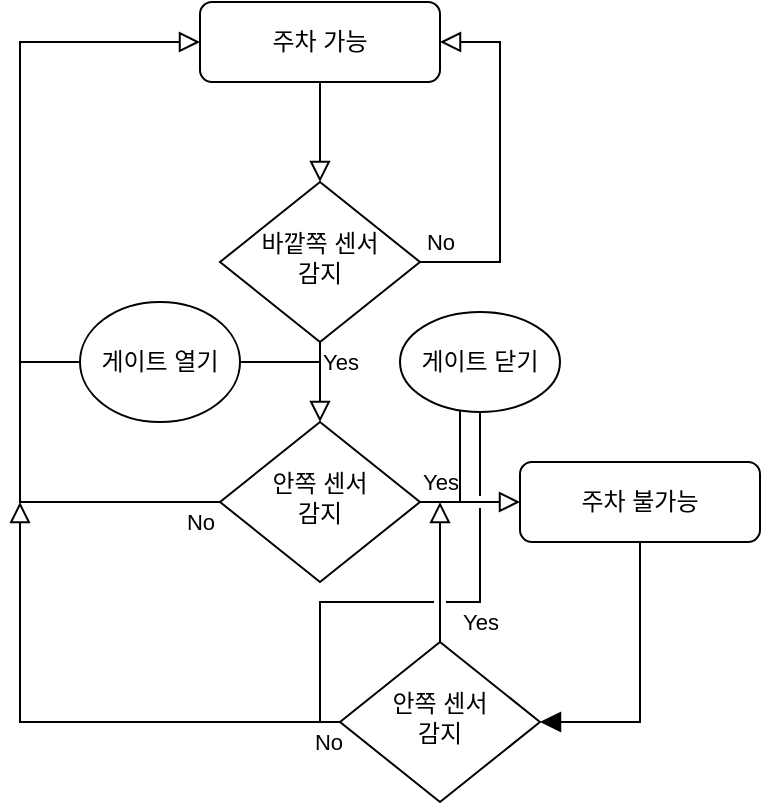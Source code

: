 <mxfile version="26.2.9">
  <diagram id="C5RBs43oDa-KdzZeNtuy" name="Page-1">
    <mxGraphModel dx="816" dy="451" grid="1" gridSize="10" guides="1" tooltips="1" connect="1" arrows="1" fold="1" page="1" pageScale="1" pageWidth="827" pageHeight="1169" math="0" shadow="0">
      <root>
        <mxCell id="WIyWlLk6GJQsqaUBKTNV-0" />
        <mxCell id="WIyWlLk6GJQsqaUBKTNV-1" parent="WIyWlLk6GJQsqaUBKTNV-0" />
        <mxCell id="WIyWlLk6GJQsqaUBKTNV-2" value="" style="rounded=0;html=1;jettySize=auto;orthogonalLoop=1;fontSize=11;endArrow=block;endFill=0;endSize=8;strokeWidth=1;shadow=0;labelBackgroundColor=none;edgeStyle=orthogonalEdgeStyle;" parent="WIyWlLk6GJQsqaUBKTNV-1" source="WIyWlLk6GJQsqaUBKTNV-3" target="WIyWlLk6GJQsqaUBKTNV-6" edge="1">
          <mxGeometry relative="1" as="geometry" />
        </mxCell>
        <mxCell id="WIyWlLk6GJQsqaUBKTNV-3" value="주차 가능" style="rounded=1;whiteSpace=wrap;html=1;fontSize=12;glass=0;strokeWidth=1;shadow=0;" parent="WIyWlLk6GJQsqaUBKTNV-1" vertex="1">
          <mxGeometry x="160" y="80" width="120" height="40" as="geometry" />
        </mxCell>
        <mxCell id="WIyWlLk6GJQsqaUBKTNV-4" value="Yes" style="rounded=0;html=1;jettySize=auto;orthogonalLoop=1;fontSize=11;endArrow=block;endFill=0;endSize=8;strokeWidth=1;shadow=0;labelBackgroundColor=none;edgeStyle=orthogonalEdgeStyle;" parent="WIyWlLk6GJQsqaUBKTNV-1" source="WIyWlLk6GJQsqaUBKTNV-6" target="WIyWlLk6GJQsqaUBKTNV-10" edge="1">
          <mxGeometry x="-0.5" y="10" relative="1" as="geometry">
            <mxPoint as="offset" />
          </mxGeometry>
        </mxCell>
        <mxCell id="WIyWlLk6GJQsqaUBKTNV-5" value="No" style="edgeStyle=orthogonalEdgeStyle;rounded=0;html=1;jettySize=auto;orthogonalLoop=1;fontSize=11;endArrow=block;endFill=0;endSize=8;strokeWidth=1;shadow=0;labelBackgroundColor=none;entryX=1;entryY=0.5;entryDx=0;entryDy=0;" parent="WIyWlLk6GJQsqaUBKTNV-1" source="WIyWlLk6GJQsqaUBKTNV-6" target="WIyWlLk6GJQsqaUBKTNV-3" edge="1">
          <mxGeometry x="-0.889" y="10" relative="1" as="geometry">
            <mxPoint as="offset" />
            <mxPoint x="360" y="110" as="targetPoint" />
            <Array as="points">
              <mxPoint x="310" y="210" />
              <mxPoint x="310" y="100" />
            </Array>
          </mxGeometry>
        </mxCell>
        <mxCell id="WIyWlLk6GJQsqaUBKTNV-6" value="바깥쪽 센서&lt;div&gt;감지&lt;/div&gt;" style="rhombus;whiteSpace=wrap;html=1;shadow=0;fontFamily=Helvetica;fontSize=12;align=center;strokeWidth=1;spacing=6;spacingTop=-4;" parent="WIyWlLk6GJQsqaUBKTNV-1" vertex="1">
          <mxGeometry x="170" y="170" width="100" height="80" as="geometry" />
        </mxCell>
        <mxCell id="WIyWlLk6GJQsqaUBKTNV-8" value="No" style="rounded=0;html=1;jettySize=auto;orthogonalLoop=1;fontSize=11;endArrow=block;endFill=0;endSize=8;strokeWidth=1;shadow=0;labelBackgroundColor=none;edgeStyle=orthogonalEdgeStyle;exitX=0;exitY=0.5;exitDx=0;exitDy=0;entryX=0;entryY=0.5;entryDx=0;entryDy=0;" parent="WIyWlLk6GJQsqaUBKTNV-1" source="WIyWlLk6GJQsqaUBKTNV-10" target="WIyWlLk6GJQsqaUBKTNV-3" edge="1">
          <mxGeometry x="-0.952" y="10" relative="1" as="geometry">
            <mxPoint as="offset" />
            <mxPoint x="169.996" y="350.029" as="sourcePoint" />
            <mxPoint x="39.96" y="120" as="targetPoint" />
            <Array as="points">
              <mxPoint x="70" y="330" />
              <mxPoint x="70" y="100" />
            </Array>
          </mxGeometry>
        </mxCell>
        <mxCell id="WIyWlLk6GJQsqaUBKTNV-9" value="Yes" style="edgeStyle=orthogonalEdgeStyle;rounded=0;html=1;jettySize=auto;orthogonalLoop=1;fontSize=11;endArrow=block;endFill=0;endSize=8;strokeWidth=1;shadow=0;labelBackgroundColor=none;" parent="WIyWlLk6GJQsqaUBKTNV-1" source="WIyWlLk6GJQsqaUBKTNV-10" target="WIyWlLk6GJQsqaUBKTNV-12" edge="1">
          <mxGeometry x="-0.6" y="10" relative="1" as="geometry">
            <mxPoint as="offset" />
          </mxGeometry>
        </mxCell>
        <mxCell id="WIyWlLk6GJQsqaUBKTNV-10" value="안쪽 센서&lt;div&gt;감지&lt;/div&gt;" style="rhombus;whiteSpace=wrap;html=1;shadow=0;fontFamily=Helvetica;fontSize=12;align=center;strokeWidth=1;spacing=6;spacingTop=-4;" parent="WIyWlLk6GJQsqaUBKTNV-1" vertex="1">
          <mxGeometry x="170" y="290" width="100" height="80" as="geometry" />
        </mxCell>
        <mxCell id="aqCP_yfJuhOAsrv-9A8b-5" style="edgeStyle=orthogonalEdgeStyle;rounded=0;orthogonalLoop=1;jettySize=auto;html=1;endArrow=block;endFill=1;exitX=0.5;exitY=1;exitDx=0;exitDy=0;entryX=1;entryY=0.5;entryDx=0;entryDy=0;endSize=8;startSize=8;" edge="1" parent="WIyWlLk6GJQsqaUBKTNV-1" source="WIyWlLk6GJQsqaUBKTNV-12" target="aqCP_yfJuhOAsrv-9A8b-16">
          <mxGeometry relative="1" as="geometry">
            <mxPoint x="248" y="350" as="targetPoint" />
            <mxPoint x="380" y="354" as="sourcePoint" />
            <Array as="points">
              <mxPoint x="380" y="440" />
            </Array>
          </mxGeometry>
        </mxCell>
        <mxCell id="WIyWlLk6GJQsqaUBKTNV-12" value="주차 불가능" style="rounded=1;whiteSpace=wrap;html=1;fontSize=12;glass=0;strokeWidth=1;shadow=0;" parent="WIyWlLk6GJQsqaUBKTNV-1" vertex="1">
          <mxGeometry x="320" y="310" width="120" height="40" as="geometry" />
        </mxCell>
        <mxCell id="aqCP_yfJuhOAsrv-9A8b-4" style="edgeStyle=orthogonalEdgeStyle;rounded=0;orthogonalLoop=1;jettySize=auto;html=1;endArrow=none;startFill=0;" edge="1" parent="WIyWlLk6GJQsqaUBKTNV-1" source="aqCP_yfJuhOAsrv-9A8b-1">
          <mxGeometry relative="1" as="geometry">
            <mxPoint x="220" y="270" as="targetPoint" />
            <Array as="points">
              <mxPoint x="220" y="260" />
            </Array>
          </mxGeometry>
        </mxCell>
        <mxCell id="aqCP_yfJuhOAsrv-9A8b-1" value="게이트 열기" style="ellipse;whiteSpace=wrap;html=1;perimeter=ellipsePerimeter;" vertex="1" parent="WIyWlLk6GJQsqaUBKTNV-1">
          <mxGeometry x="100" y="230" width="80" height="60" as="geometry" />
        </mxCell>
        <mxCell id="aqCP_yfJuhOAsrv-9A8b-7" style="edgeStyle=orthogonalEdgeStyle;rounded=0;orthogonalLoop=1;jettySize=auto;html=1;endArrow=none;startFill=0;" edge="1" parent="WIyWlLk6GJQsqaUBKTNV-1" source="aqCP_yfJuhOAsrv-9A8b-1">
          <mxGeometry relative="1" as="geometry">
            <mxPoint x="70" y="260" as="targetPoint" />
            <Array as="points">
              <mxPoint x="70" y="260" />
            </Array>
          </mxGeometry>
        </mxCell>
        <mxCell id="aqCP_yfJuhOAsrv-9A8b-9" value="게이트 닫기" style="ellipse;whiteSpace=wrap;html=1;perimeter=ellipsePerimeter;" vertex="1" parent="WIyWlLk6GJQsqaUBKTNV-1">
          <mxGeometry x="260" y="235" width="80" height="50" as="geometry" />
        </mxCell>
        <mxCell id="aqCP_yfJuhOAsrv-9A8b-16" value="안쪽 센서&lt;div&gt;감지&lt;/div&gt;" style="rhombus;whiteSpace=wrap;html=1;shadow=0;fontFamily=Helvetica;fontSize=12;align=center;strokeWidth=1;spacing=6;spacingTop=-4;" vertex="1" parent="WIyWlLk6GJQsqaUBKTNV-1">
          <mxGeometry x="230" y="400" width="100" height="80" as="geometry" />
        </mxCell>
        <mxCell id="aqCP_yfJuhOAsrv-9A8b-18" value="Yes" style="edgeStyle=orthogonalEdgeStyle;rounded=0;html=1;jettySize=auto;orthogonalLoop=1;fontSize=11;endArrow=block;endFill=0;endSize=8;strokeWidth=1;shadow=0;labelBackgroundColor=none;exitX=0.5;exitY=0;exitDx=0;exitDy=0;" edge="1" parent="WIyWlLk6GJQsqaUBKTNV-1" source="aqCP_yfJuhOAsrv-9A8b-16">
          <mxGeometry x="-0.714" y="-20" relative="1" as="geometry">
            <mxPoint as="offset" />
            <mxPoint x="280" y="340" as="sourcePoint" />
            <mxPoint x="280" y="330" as="targetPoint" />
            <Array as="points">
              <mxPoint x="280" y="380" />
              <mxPoint x="280" y="380" />
            </Array>
          </mxGeometry>
        </mxCell>
        <mxCell id="aqCP_yfJuhOAsrv-9A8b-19" value="No" style="rounded=0;html=1;jettySize=auto;orthogonalLoop=1;fontSize=11;endArrow=block;endFill=0;endSize=8;strokeWidth=1;shadow=0;labelBackgroundColor=none;edgeStyle=orthogonalEdgeStyle;exitX=0;exitY=0.5;exitDx=0;exitDy=0;" edge="1" parent="WIyWlLk6GJQsqaUBKTNV-1" source="aqCP_yfJuhOAsrv-9A8b-16">
          <mxGeometry x="-0.952" y="10" relative="1" as="geometry">
            <mxPoint as="offset" />
            <mxPoint x="180" y="340" as="sourcePoint" />
            <mxPoint x="70" y="330" as="targetPoint" />
            <Array as="points">
              <mxPoint x="70" y="440" />
              <mxPoint x="70" y="330" />
            </Array>
          </mxGeometry>
        </mxCell>
        <mxCell id="aqCP_yfJuhOAsrv-9A8b-20" style="edgeStyle=orthogonalEdgeStyle;rounded=0;orthogonalLoop=1;jettySize=auto;html=1;endArrow=none;endFill=1;endSize=8;startSize=8;jumpStyle=gap;startFill=0;" edge="1" parent="WIyWlLk6GJQsqaUBKTNV-1" target="aqCP_yfJuhOAsrv-9A8b-9">
          <mxGeometry relative="1" as="geometry">
            <mxPoint x="340" y="450" as="targetPoint" />
            <mxPoint x="290" y="330" as="sourcePoint" />
            <Array as="points">
              <mxPoint x="290" y="330" />
            </Array>
          </mxGeometry>
        </mxCell>
        <mxCell id="aqCP_yfJuhOAsrv-9A8b-21" style="edgeStyle=orthogonalEdgeStyle;rounded=0;orthogonalLoop=1;jettySize=auto;html=1;endArrow=none;endFill=1;endSize=8;startSize=8;jumpStyle=gap;startFill=0;" edge="1" parent="WIyWlLk6GJQsqaUBKTNV-1" target="aqCP_yfJuhOAsrv-9A8b-9">
          <mxGeometry relative="1" as="geometry">
            <mxPoint x="310" y="295" as="targetPoint" />
            <mxPoint x="220" y="440" as="sourcePoint" />
            <Array as="points">
              <mxPoint x="220" y="440" />
              <mxPoint x="220" y="380" />
              <mxPoint x="300" y="380" />
            </Array>
          </mxGeometry>
        </mxCell>
      </root>
    </mxGraphModel>
  </diagram>
</mxfile>
